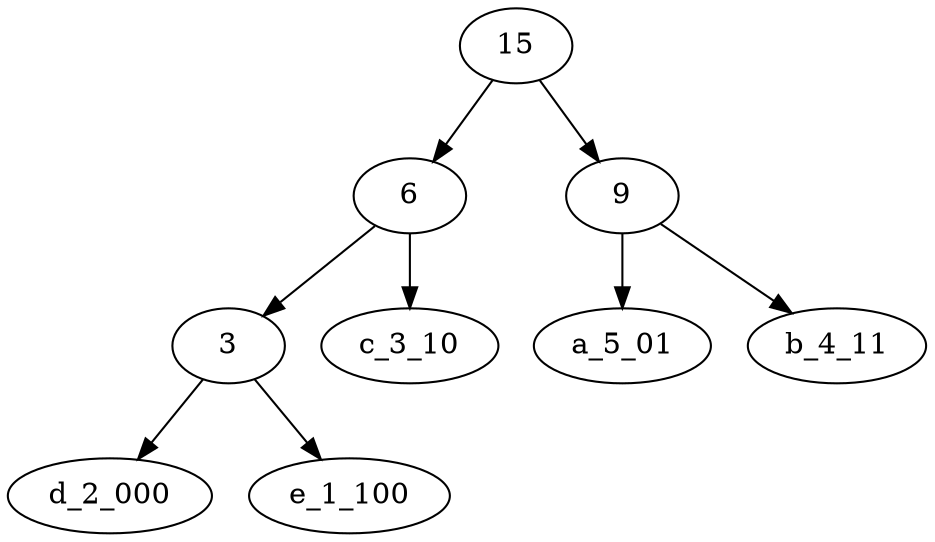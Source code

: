 digraph {
15 -> 6;
6 -> 3;
3 -> d_2_000;
3 -> e_1_100;
6 -> c_3_10;
15 -> 9;
9 -> a_5_01;
9 -> b_4_11;
}